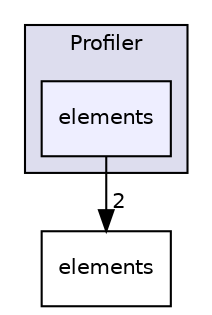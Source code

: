 digraph "include/Inventor/annex/Profiler/elements" {
  compound=true
  node [ fontsize="10", fontname="Helvetica"];
  edge [ labelfontsize="10", labelfontname="Helvetica"];
  subgraph clusterdir_087b523aeb037e0c64242cae2e781c74 {
    graph [ bgcolor="#ddddee", pencolor="black", label="Profiler" fontname="Helvetica", fontsize="10", URL="dir_087b523aeb037e0c64242cae2e781c74.html"]
  dir_409432276736cd13e9c81aea90c147a2 [shape=box, label="elements", style="filled", fillcolor="#eeeeff", pencolor="black", URL="dir_409432276736cd13e9c81aea90c147a2.html"];
  }
  dir_4be52554de5475a620e8b38d2057de84 [shape=box label="elements" URL="dir_4be52554de5475a620e8b38d2057de84.html"];
  dir_409432276736cd13e9c81aea90c147a2->dir_4be52554de5475a620e8b38d2057de84 [headlabel="2", labeldistance=1.5 headhref="dir_000010_000027.html"];
}
